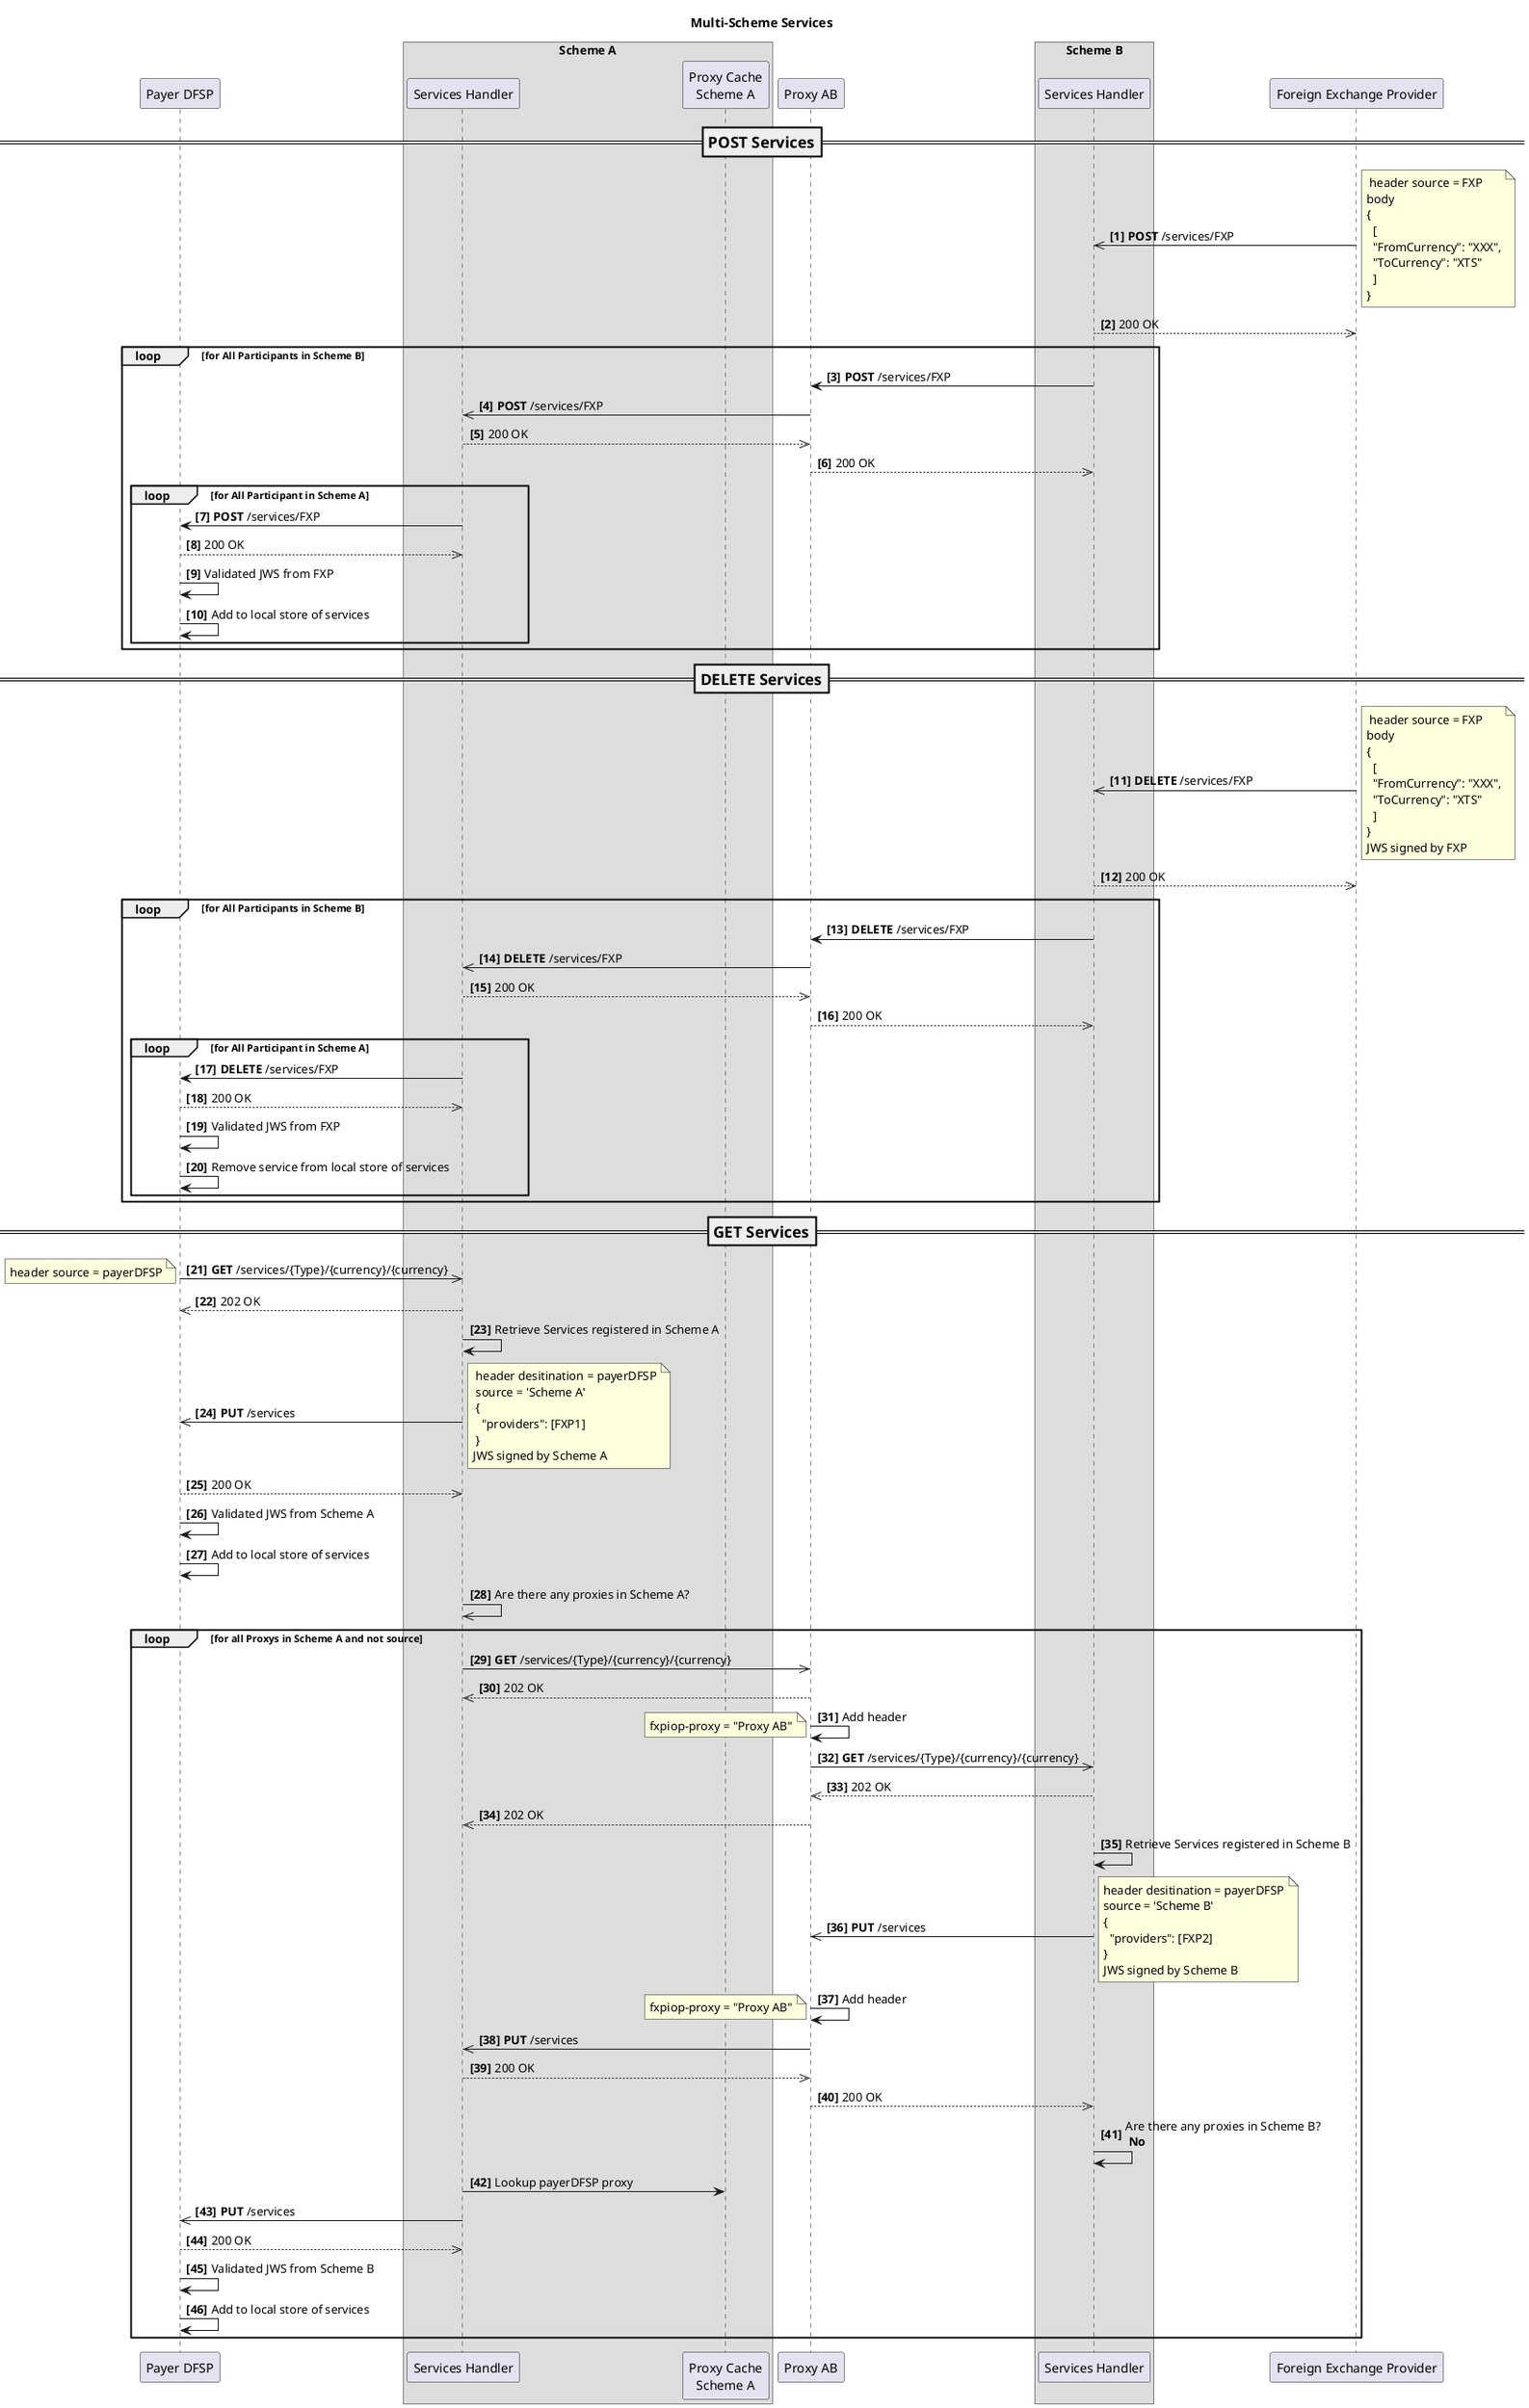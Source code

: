 @startuml

title Multi-Scheme Services

participant "Payer DFSP" as payerDFSP
box "Scheme A"
    participant "Services Handler" as services_A
    participant "Proxy Cache\nScheme A" as pc_A
end box
participant "Proxy AB" as xnp
box "Scheme B"
    participant "Services Handler" as services_B
end box
participant "Foreign Exchange Provider" as FXP
autonumber 1 "<b>[0]"

=== POST Services ==
FXP ->> services_B: **POST** /services/FXP
note right
 header source = FXP
body
{
  [
  "FromCurrency": "XXX",
  "ToCurrency": "XTS"
  ]
}
end note
services_B -->> FXP: 200 OK
loop for All Participants in Scheme B
  services_B -> xnp: **POST** /services/FXP
  xnp ->> services_A: **POST** /services/FXP
  services_A -->> xnp: 200 OK
  xnp -->> services_B: 200 OK
  loop for All Participant in Scheme A
    services_A -> payerDFSP: **POST** /services/FXP
    payerDFSP -->> services_A: 200 OK
    payerDFSP->payerDFSP: Validated JWS from FXP
    payerDFSP->payerDFSP: Add to local store of services
  end loop
end loop

=== DELETE Services ==
FXP ->> services_B: **DELETE** /services/FXP
note right
 header source = FXP
body
{
  [
  "FromCurrency": "XXX",
  "ToCurrency": "XTS"
  ]
}
JWS signed by FXP
end note
services_B -->> FXP: 200 OK
loop for All Participants in Scheme B
  services_B -> xnp: **DELETE** /services/FXP
  xnp ->> services_A: **DELETE** /services/FXP
  services_A -->> xnp: 200 OK
  xnp -->> services_B: 200 OK
  loop for All Participant in Scheme A
    services_A -> payerDFSP: **DELETE** /services/FXP
    payerDFSP -->> services_A: 200 OK
    payerDFSP->payerDFSP: Validated JWS from FXP
    payerDFSP->payerDFSP: Remove service from local store of services
  end loop
end loop

=== GET Services ==
payerDFSP ->> services_A: **GET** /services/{Type}/{currency}/{currency}
note left
 header source = payerDFSP
end note
services_A -->> payerDFSP: 202 OK
  services_A -> services_A: Retrieve Services registered in Scheme A
  services_A ->> payerDFSP: **PUT** /services
   note right
    header desitination = payerDFSP
    source = 'Scheme A'
    {
      "providers": [FXP1]
    }
   JWS signed by Scheme A
   end note
   payerDFSP -->> services_A: 200 OK
payerDFSP->payerDFSP: Validated JWS from Scheme A
payerDFSP->payerDFSP: Add to local store of services

  services_A ->> services_A: Are there any proxies in Scheme A?
  loop for all Proxys in Scheme A and not source    
    services_A ->> xnp: **GET** /services/{Type}/{currency}/{currency}      
    xnp -->> services_A: 202 OK

    xnp->xnp: Add header
    note left
    fxpiop-proxy = "Proxy AB"
    end note

    xnp ->> services_B: **GET** /services/{Type}/{currency}/{currency}
    services_B -->> xnp: 202 OK
    xnp -->> services_A: 202 OK

    services_B-> services_B: Retrieve Services registered in Scheme B
    services_B ->> xnp: **PUT** /services
note right
header desitination = payerDFSP
source = 'Scheme B'
{
  "providers": [FXP2]
}
JWS signed by Scheme B
end note    
    xnp->xnp: Add header
    note left
    fxpiop-proxy = "Proxy AB"
    end note
    
    xnp ->> services_A: **PUT** /services
    services_A -->> xnp: 200 OK
    xnp -->> services_B: 200 OK
    services_B->services_B: Are there any proxies in Scheme B?\n **No**

    services_A -> pc_A: Lookup payerDFSP proxy
    services_A ->> payerDFSP: **PUT** /services

    payerDFSP -->> services_A: 200 OK
    payerDFSP->payerDFSP: Validated JWS from Scheme B
    payerDFSP->payerDFSP: Add to local store of services
  end loop


@enduml